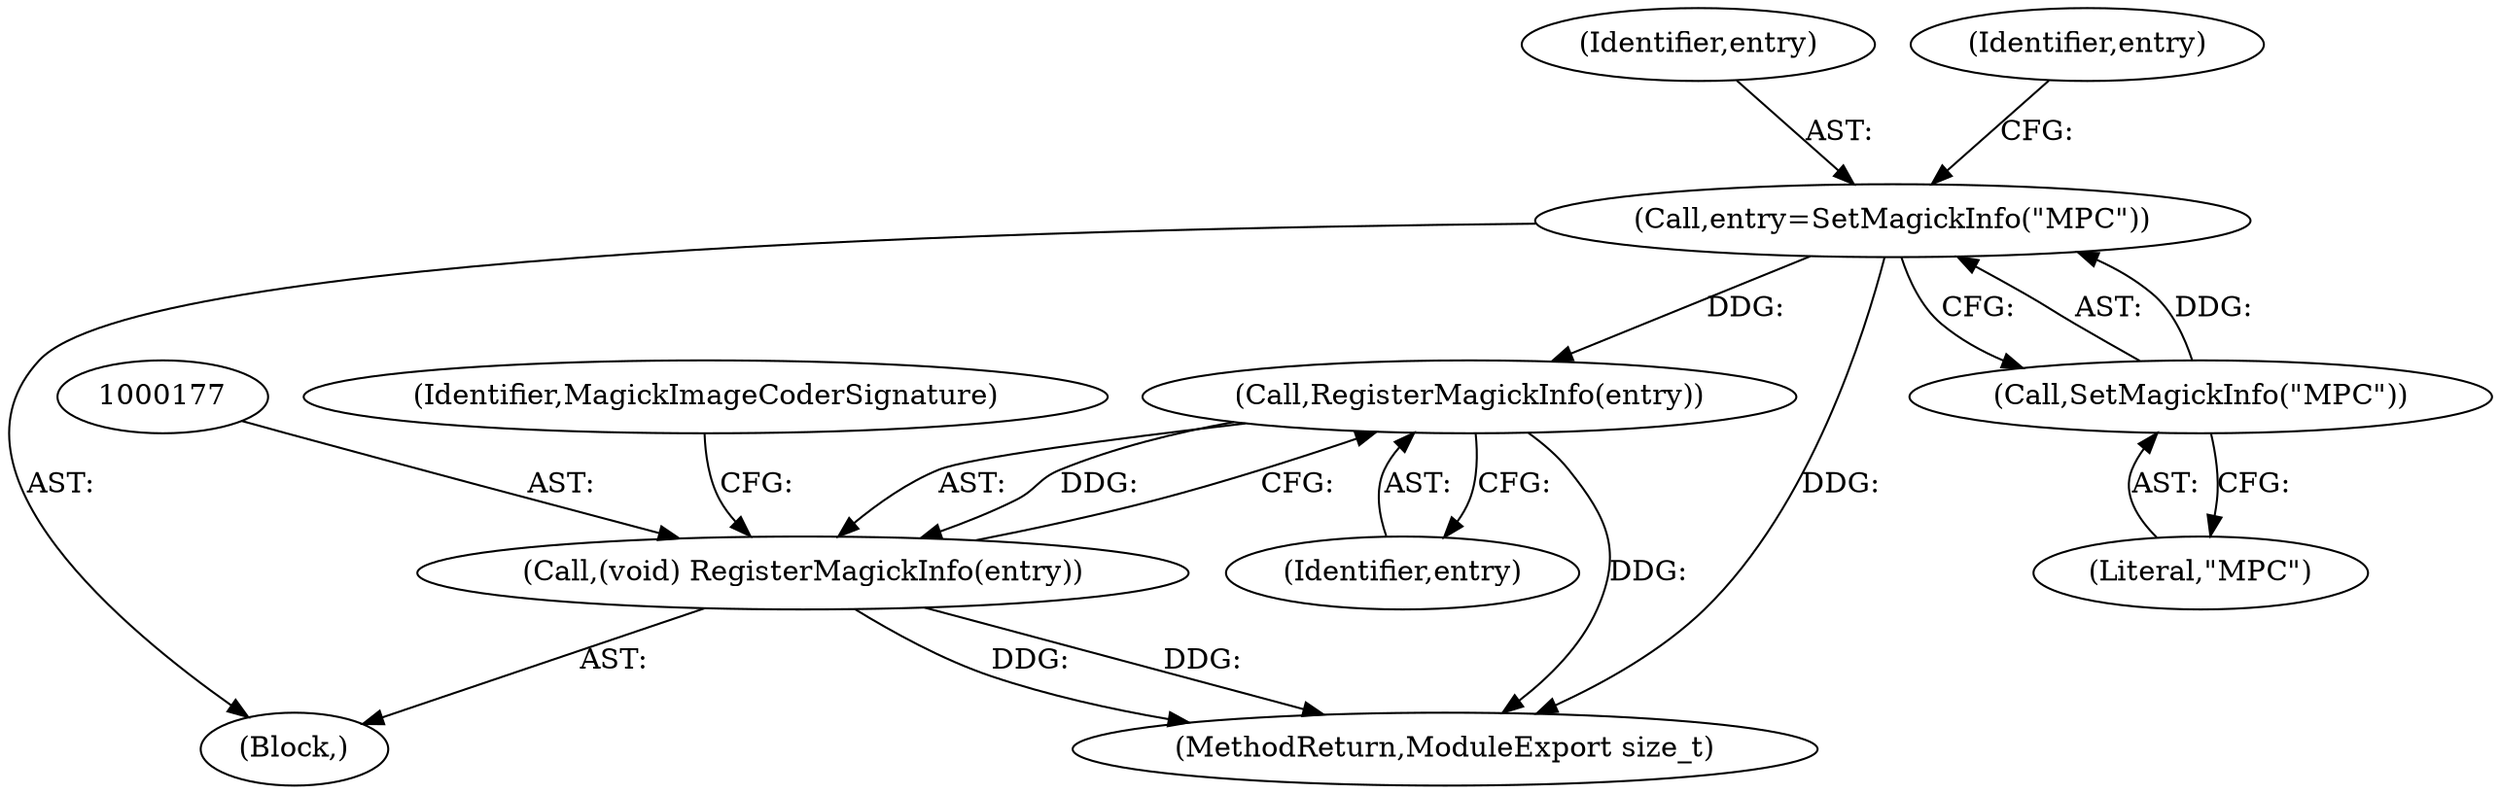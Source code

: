 digraph "0_ImageMagick_b007dd3a048097d8f58949297f5b434612e1e1a3@pointer" {
"1000178" [label="(Call,RegisterMagickInfo(entry))"];
"1000134" [label="(Call,entry=SetMagickInfo(\"MPC\"))"];
"1000136" [label="(Call,SetMagickInfo(\"MPC\"))"];
"1000176" [label="(Call,(void) RegisterMagickInfo(entry))"];
"1000137" [label="(Literal,\"MPC\")"];
"1000179" [label="(Identifier,entry)"];
"1000135" [label="(Identifier,entry)"];
"1000178" [label="(Call,RegisterMagickInfo(entry))"];
"1000140" [label="(Identifier,entry)"];
"1000176" [label="(Call,(void) RegisterMagickInfo(entry))"];
"1000136" [label="(Call,SetMagickInfo(\"MPC\"))"];
"1000102" [label="(Block,)"];
"1000181" [label="(Identifier,MagickImageCoderSignature)"];
"1000134" [label="(Call,entry=SetMagickInfo(\"MPC\"))"];
"1000182" [label="(MethodReturn,ModuleExport size_t)"];
"1000178" -> "1000176"  [label="AST: "];
"1000178" -> "1000179"  [label="CFG: "];
"1000179" -> "1000178"  [label="AST: "];
"1000176" -> "1000178"  [label="CFG: "];
"1000178" -> "1000182"  [label="DDG: "];
"1000178" -> "1000176"  [label="DDG: "];
"1000134" -> "1000178"  [label="DDG: "];
"1000134" -> "1000102"  [label="AST: "];
"1000134" -> "1000136"  [label="CFG: "];
"1000135" -> "1000134"  [label="AST: "];
"1000136" -> "1000134"  [label="AST: "];
"1000140" -> "1000134"  [label="CFG: "];
"1000134" -> "1000182"  [label="DDG: "];
"1000136" -> "1000134"  [label="DDG: "];
"1000136" -> "1000137"  [label="CFG: "];
"1000137" -> "1000136"  [label="AST: "];
"1000176" -> "1000102"  [label="AST: "];
"1000177" -> "1000176"  [label="AST: "];
"1000181" -> "1000176"  [label="CFG: "];
"1000176" -> "1000182"  [label="DDG: "];
"1000176" -> "1000182"  [label="DDG: "];
}
